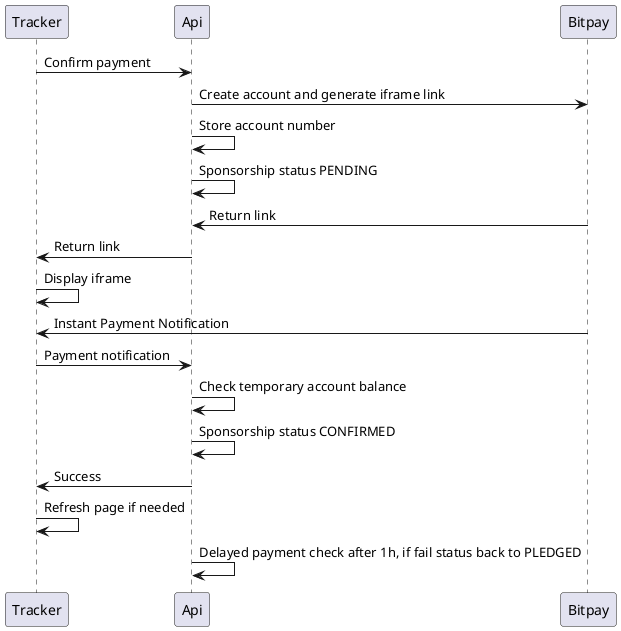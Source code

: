 @startuml

Tracker -> Api: Confirm payment
Api -> Bitpay: Create account and generate iframe link
Api -> Api: Store account number
Api -> Api: Sponsorship status PENDING
Bitpay -> Api: Return link
Api -> Tracker: Return link
Tracker -> Tracker: Display iframe

Bitpay -> Tracker: Instant Payment Notification
Tracker -> Api: Payment notification
Api -> Api: Check temporary account balance
Api -> Api: Sponsorship status CONFIRMED
Api -> Tracker: Success
Tracker -> Tracker: Refresh page if needed

Api -> Api: Delayed payment check after 1h, if fail status back to PLEDGED

@enduml
